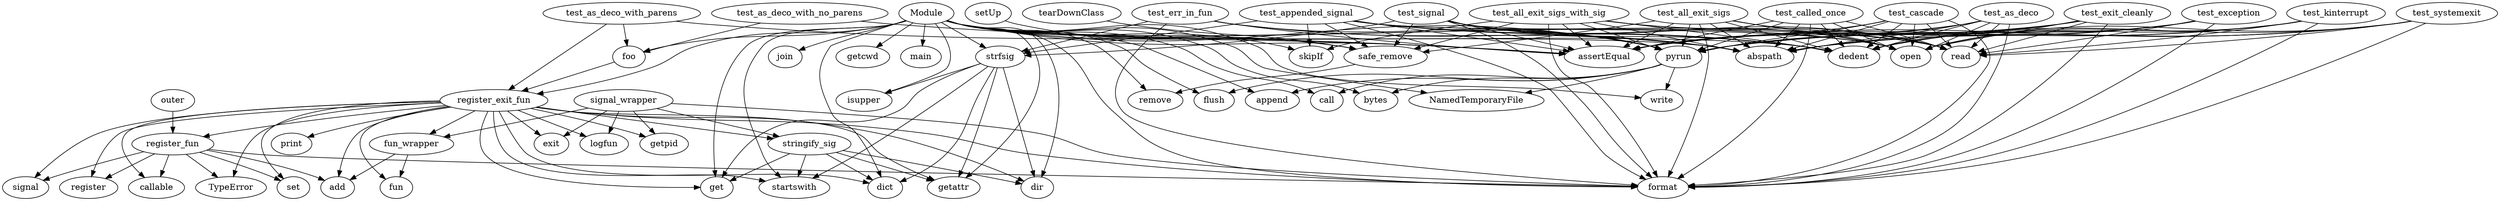 strict digraph  {
stringify_sig;
dict;
getattr;
dir;
startswith;
get;
fun_wrapper;
fun;
add;
signal_wrapper;
logfun;
format;
getpid;
exit;
register_fun;
callable;
TypeError;
set;
signal;
register;
outer;
register_exit_fun;
print;
pyrun;
bytes;
NamedTemporaryFile;
write;
flush;
append;
call;
safe_remove;
remove;
strfsig;
isupper;
setUp;
tearDownClass;
test_exit_cleanly;
dedent;
abspath;
assertEqual;
open;
read;
test_exception;
test_signal;
test_appended_signal;
skipIf;
test_kinterrupt;
test_systemexit;
test_called_once;
test_cascade;
test_all_exit_sigs;
test_all_exit_sigs_with_sig;
test_as_deco;
test_err_in_fun;
foo;
test_as_deco_with_no_parens;
test_as_deco_with_parens;
Module;
join;
getcwd;
main;
stringify_sig -> dict;
stringify_sig -> getattr;
stringify_sig -> dir;
stringify_sig -> startswith;
stringify_sig -> get;
fun_wrapper -> fun;
fun_wrapper -> add;
signal_wrapper -> logfun;
signal_wrapper -> format;
signal_wrapper -> stringify_sig;
signal_wrapper -> getpid;
signal_wrapper -> fun_wrapper;
signal_wrapper -> exit;
register_fun -> callable;
register_fun -> TypeError;
register_fun -> format;
register_fun -> set;
register_fun -> signal;
register_fun -> register;
register_fun -> add;
outer -> register_fun;
register_exit_fun -> print;
register_exit_fun -> dict;
register_exit_fun -> getattr;
register_exit_fun -> dir;
register_exit_fun -> startswith;
register_exit_fun -> get;
register_exit_fun -> fun;
register_exit_fun -> add;
register_exit_fun -> logfun;
register_exit_fun -> format;
register_exit_fun -> stringify_sig;
register_exit_fun -> getpid;
register_exit_fun -> fun_wrapper;
register_exit_fun -> exit;
register_exit_fun -> callable;
register_exit_fun -> TypeError;
register_exit_fun -> set;
register_exit_fun -> signal;
register_exit_fun -> register;
register_exit_fun -> register_fun;
pyrun -> bytes;
pyrun -> NamedTemporaryFile;
pyrun -> write;
pyrun -> flush;
pyrun -> append;
pyrun -> call;
safe_remove -> remove;
strfsig -> dict;
strfsig -> getattr;
strfsig -> dir;
strfsig -> isupper;
strfsig -> startswith;
strfsig -> get;
setUp -> safe_remove;
tearDownClass -> safe_remove;
test_exit_cleanly -> pyrun;
test_exit_cleanly -> dedent;
test_exit_cleanly -> format;
test_exit_cleanly -> abspath;
test_exit_cleanly -> assertEqual;
test_exit_cleanly -> open;
test_exit_cleanly -> read;
test_exception -> pyrun;
test_exception -> dedent;
test_exception -> format;
test_exception -> abspath;
test_exception -> assertEqual;
test_exception -> open;
test_exception -> read;
test_signal -> safe_remove;
test_signal -> pyrun;
test_signal -> dedent;
test_signal -> format;
test_signal -> abspath;
test_signal -> strfsig;
test_signal -> open;
test_signal -> assertEqual;
test_signal -> read;
test_appended_signal -> safe_remove;
test_appended_signal -> pyrun;
test_appended_signal -> dedent;
test_appended_signal -> format;
test_appended_signal -> abspath;
test_appended_signal -> strfsig;
test_appended_signal -> open;
test_appended_signal -> read;
test_appended_signal -> assertEqual;
test_appended_signal -> skipIf;
test_kinterrupt -> pyrun;
test_kinterrupt -> dedent;
test_kinterrupt -> format;
test_kinterrupt -> abspath;
test_kinterrupt -> assertEqual;
test_kinterrupt -> open;
test_kinterrupt -> read;
test_systemexit -> pyrun;
test_systemexit -> dedent;
test_systemexit -> format;
test_systemexit -> abspath;
test_systemexit -> assertEqual;
test_systemexit -> open;
test_systemexit -> read;
test_called_once -> pyrun;
test_called_once -> dedent;
test_called_once -> format;
test_called_once -> abspath;
test_called_once -> assertEqual;
test_called_once -> open;
test_called_once -> read;
test_cascade -> pyrun;
test_cascade -> dedent;
test_cascade -> format;
test_cascade -> abspath;
test_cascade -> assertEqual;
test_cascade -> open;
test_cascade -> read;
test_all_exit_sigs -> pyrun;
test_all_exit_sigs -> dedent;
test_all_exit_sigs -> format;
test_all_exit_sigs -> abspath;
test_all_exit_sigs -> assertEqual;
test_all_exit_sigs -> open;
test_all_exit_sigs -> read;
test_all_exit_sigs -> safe_remove;
test_all_exit_sigs_with_sig -> pyrun;
test_all_exit_sigs_with_sig -> dedent;
test_all_exit_sigs_with_sig -> format;
test_all_exit_sigs_with_sig -> abspath;
test_all_exit_sigs_with_sig -> assertEqual;
test_all_exit_sigs_with_sig -> open;
test_all_exit_sigs_with_sig -> read;
test_all_exit_sigs_with_sig -> safe_remove;
test_all_exit_sigs_with_sig -> skipIf;
test_as_deco -> pyrun;
test_as_deco -> dedent;
test_as_deco -> format;
test_as_deco -> abspath;
test_as_deco -> assertEqual;
test_as_deco -> open;
test_as_deco -> read;
test_err_in_fun -> pyrun;
test_err_in_fun -> dedent;
test_err_in_fun -> format;
test_err_in_fun -> abspath;
test_err_in_fun -> assertEqual;
test_err_in_fun -> strfsig;
foo -> register_exit_fun;
test_as_deco_with_no_parens -> assertEqual;
test_as_deco_with_no_parens -> foo;
test_as_deco_with_parens -> register_exit_fun;
test_as_deco_with_parens -> assertEqual;
test_as_deco_with_parens -> foo;
Module -> join;
Module -> getcwd;
Module -> bytes;
Module -> NamedTemporaryFile;
Module -> write;
Module -> flush;
Module -> append;
Module -> call;
Module -> remove;
Module -> dict;
Module -> getattr;
Module -> dir;
Module -> isupper;
Module -> startswith;
Module -> get;
Module -> safe_remove;
Module -> pyrun;
Module -> dedent;
Module -> format;
Module -> abspath;
Module -> assertEqual;
Module -> open;
Module -> read;
Module -> strfsig;
Module -> skipIf;
Module -> foo;
Module -> register_exit_fun;
Module -> main;
}
